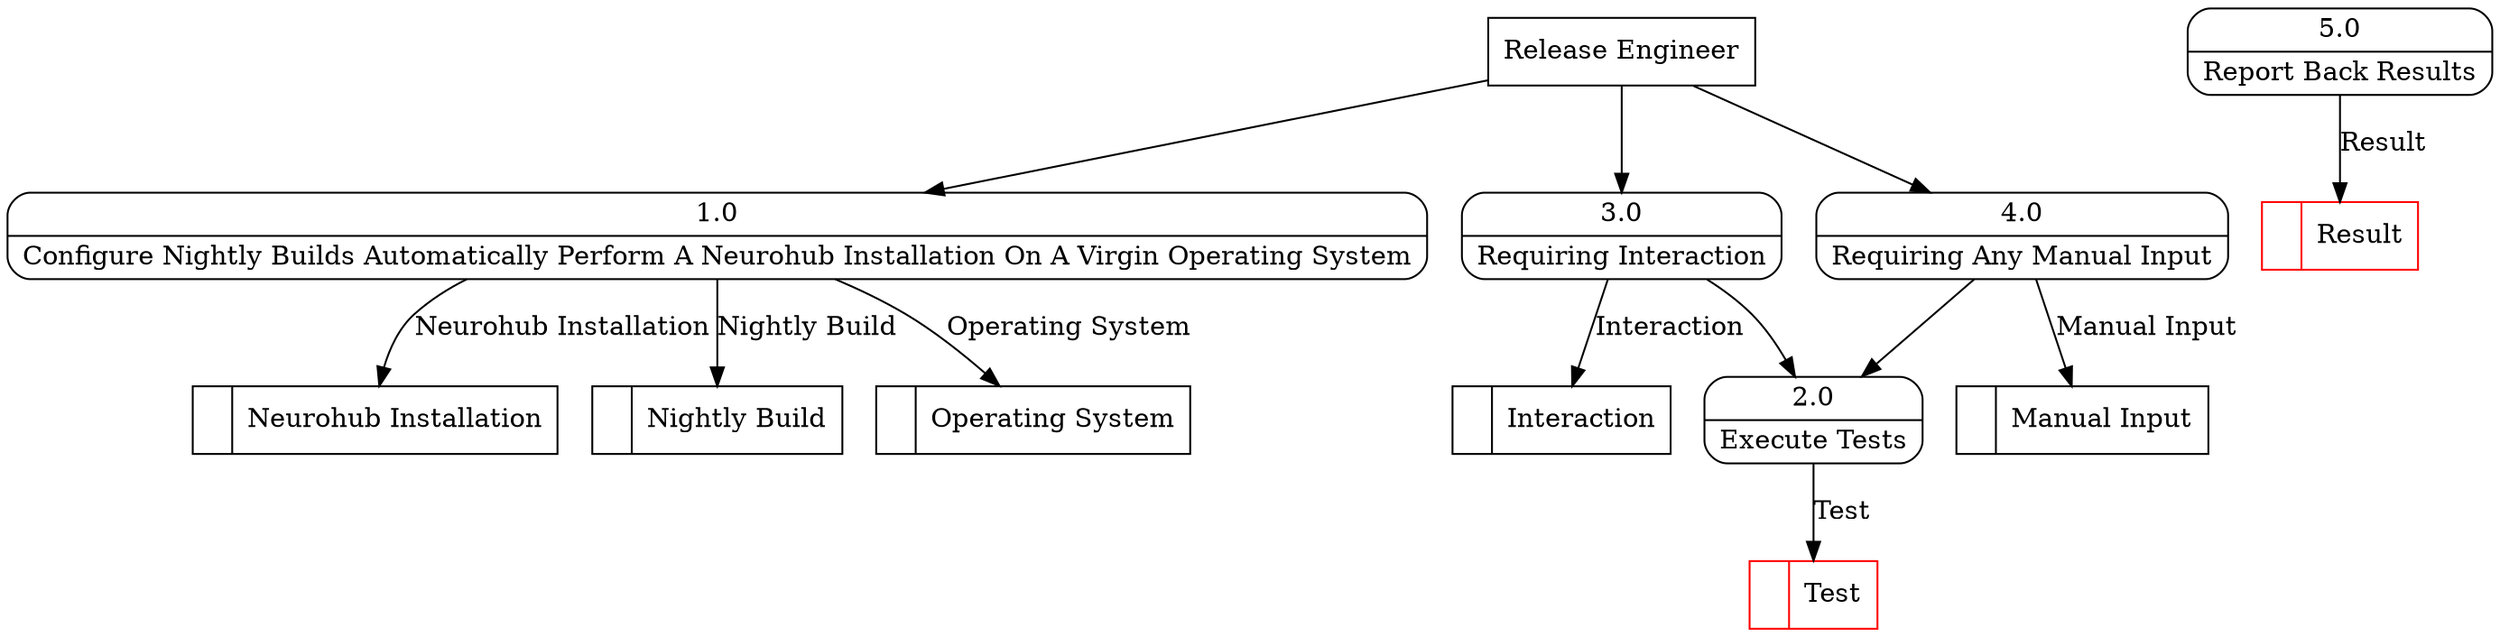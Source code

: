digraph dfd2{ 
node[shape=record]
200 [label="<f0>  |<f1> Manual Input " ];
201 [label="<f0>  |<f1> Interaction " ];
202 [label="<f0>  |<f1> Test " color=red];
203 [label="<f0>  |<f1> Neurohub Installation " ];
204 [label="<f0>  |<f1> Result " color=red];
205 [label="<f0>  |<f1> Nightly Build " ];
206 [label="<f0>  |<f1> Operating System " ];
207 [label="Release Engineer" shape=box];
208 [label="{<f0> 1.0|<f1> Configure Nightly Builds Automatically Perform A Neurohub Installation On A Virgin Operating System }" shape=Mrecord];
209 [label="{<f0> 2.0|<f1> Execute Tests }" shape=Mrecord];
210 [label="{<f0> 3.0|<f1> Requiring Interaction }" shape=Mrecord];
211 [label="{<f0> 4.0|<f1> Requiring Any Manual Input }" shape=Mrecord];
212 [label="{<f0> 5.0|<f1> Report Back Results }" shape=Mrecord];
207 -> 208
207 -> 210
207 -> 211
208 -> 205 [label="Nightly Build"]
208 -> 203 [label="Neurohub Installation"]
208 -> 206 [label="Operating System"]
209 -> 202 [label="Test"]
210 -> 209
210 -> 201 [label="Interaction"]
211 -> 209
211 -> 200 [label="Manual Input"]
212 -> 204 [label="Result"]
}